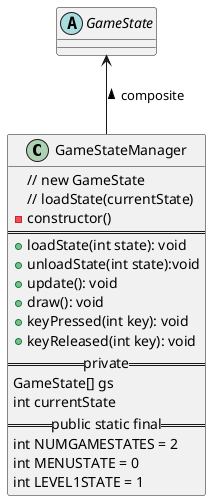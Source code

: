 @startuml
class GameStateManager {
// new GameState
// loadState(currentState)
- constructor()
==
+ loadState(int state): void
+ unloadState(int state):void
+ update(): void
+ draw(): void
+ keyPressed(int key): void
+ keyReleased(int key): void
== private ==
GameState[] gs
int currentState
== public static final ==
int NUMGAMESTATES = 2
int MENUSTATE = 0
int LEVEL1STATE = 1
}
abstract class GameState
GameState <-- GameStateManager  : composite <
@enduml